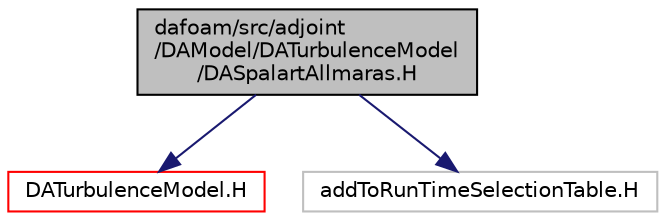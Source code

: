 digraph "dafoam/src/adjoint/DAModel/DATurbulenceModel/DASpalartAllmaras.H"
{
  bgcolor="transparent";
  edge [fontname="Helvetica",fontsize="10",labelfontname="Helvetica",labelfontsize="10"];
  node [fontname="Helvetica",fontsize="10",shape=record];
  Node0 [label="dafoam/src/adjoint\l/DAModel/DATurbulenceModel\l/DASpalartAllmaras.H",height=0.2,width=0.4,color="black", fillcolor="grey75", style="filled", fontcolor="black"];
  Node0 -> Node1 [color="midnightblue",fontsize="10",style="solid",fontname="Helvetica"];
  Node1 [label="DATurbulenceModel.H",height=0.2,width=0.4,color="red",URL="$DATurbulenceModel_8H.html"];
  Node0 -> Node20 [color="midnightblue",fontsize="10",style="solid",fontname="Helvetica"];
  Node20 [label="addToRunTimeSelectionTable.H",height=0.2,width=0.4,color="grey75"];
}

